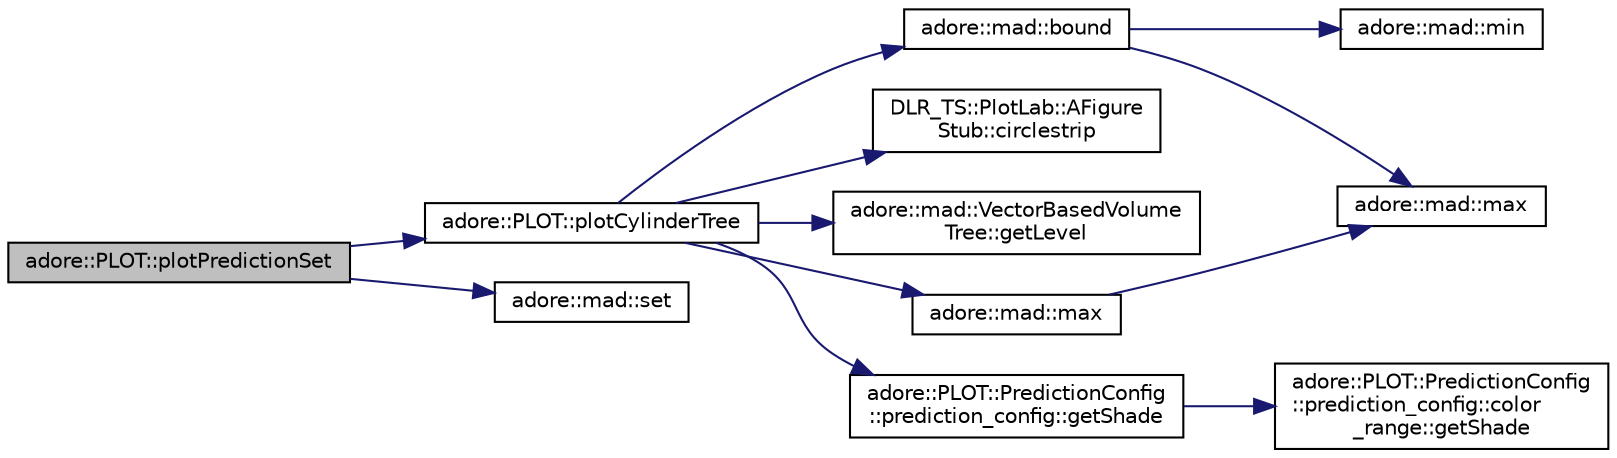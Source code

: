 digraph "adore::PLOT::plotPredictionSet"
{
 // LATEX_PDF_SIZE
  edge [fontname="Helvetica",fontsize="10",labelfontname="Helvetica",labelfontsize="10"];
  node [fontname="Helvetica",fontsize="10",shape=record];
  rankdir="LR";
  Node1 [label="adore::PLOT::plotPredictionSet",height=0.2,width=0.4,color="black", fillcolor="grey75", style="filled", fontcolor="black",tooltip=" "];
  Node1 -> Node2 [color="midnightblue",fontsize="10",style="solid",fontname="Helvetica"];
  Node2 [label="adore::PLOT::plotCylinderTree",height=0.2,width=0.4,color="black", fillcolor="white", style="filled",URL="$namespaceadore_1_1PLOT.html#a06e182f546ad1bb12ff78136e6318edd",tooltip=" "];
  Node2 -> Node3 [color="midnightblue",fontsize="10",style="solid",fontname="Helvetica"];
  Node3 [label="adore::mad::bound",height=0.2,width=0.4,color="black", fillcolor="white", style="filled",URL="$namespaceadore_1_1mad.html#a927f4883d4edcec4dcfd9bb1f09d4f62",tooltip=" "];
  Node3 -> Node4 [color="midnightblue",fontsize="10",style="solid",fontname="Helvetica"];
  Node4 [label="adore::mad::max",height=0.2,width=0.4,color="black", fillcolor="white", style="filled",URL="$namespaceadore_1_1mad.html#a618a8842fed7b9375957b1e393c58492",tooltip=" "];
  Node3 -> Node5 [color="midnightblue",fontsize="10",style="solid",fontname="Helvetica"];
  Node5 [label="adore::mad::min",height=0.2,width=0.4,color="black", fillcolor="white", style="filled",URL="$namespaceadore_1_1mad.html#ac61b79c007d1859f93a10c04272095a1",tooltip=" "];
  Node2 -> Node6 [color="midnightblue",fontsize="10",style="solid",fontname="Helvetica"];
  Node6 [label="DLR_TS::PlotLab::AFigure\lStub::circlestrip",height=0.2,width=0.4,color="black", fillcolor="white", style="filled",URL="$classDLR__TS_1_1PlotLab_1_1AFigureStub.html#af8be7e6f71b95fa4a198b2cdb5f59ddd",tooltip=" "];
  Node2 -> Node7 [color="midnightblue",fontsize="10",style="solid",fontname="Helvetica"];
  Node7 [label="adore::mad::VectorBasedVolume\lTree::getLevel",height=0.2,width=0.4,color="black", fillcolor="white", style="filled",URL="$classadore_1_1mad_1_1VectorBasedVolumeTree.html#a8287b6e44c7433377cf1c92be5e9b820",tooltip=" "];
  Node2 -> Node8 [color="midnightblue",fontsize="10",style="solid",fontname="Helvetica"];
  Node8 [label="adore::PLOT::PredictionConfig\l::prediction_config::getShade",height=0.2,width=0.4,color="black", fillcolor="white", style="filled",URL="$structadore_1_1PLOT_1_1PredictionConfig_1_1prediction__config.html#aa96e3293fa2f0f7fb0d5430d534f4e56",tooltip=" "];
  Node8 -> Node9 [color="midnightblue",fontsize="10",style="solid",fontname="Helvetica"];
  Node9 [label="adore::PLOT::PredictionConfig\l::prediction_config::color\l_range::getShade",height=0.2,width=0.4,color="black", fillcolor="white", style="filled",URL="$structadore_1_1PLOT_1_1PredictionConfig_1_1prediction__config_1_1color__range.html#a42e983f2cefaa08a11c4b5d3ad90e596",tooltip=" "];
  Node2 -> Node10 [color="midnightblue",fontsize="10",style="solid",fontname="Helvetica"];
  Node10 [label="adore::mad::max",height=0.2,width=0.4,color="black", fillcolor="white", style="filled",URL="$namespaceadore_1_1mad.html#adea062854ef0b105a3fdca8cf2aca945",tooltip=" "];
  Node10 -> Node4 [color="midnightblue",fontsize="10",style="solid",fontname="Helvetica"];
  Node1 -> Node11 [color="midnightblue",fontsize="10",style="solid",fontname="Helvetica"];
  Node11 [label="adore::mad::set",height=0.2,width=0.4,color="black", fillcolor="white", style="filled",URL="$namespaceadore_1_1mad.html#ac5aeccec5e3cf50a2bc9492d95a49779",tooltip=" "];
}
